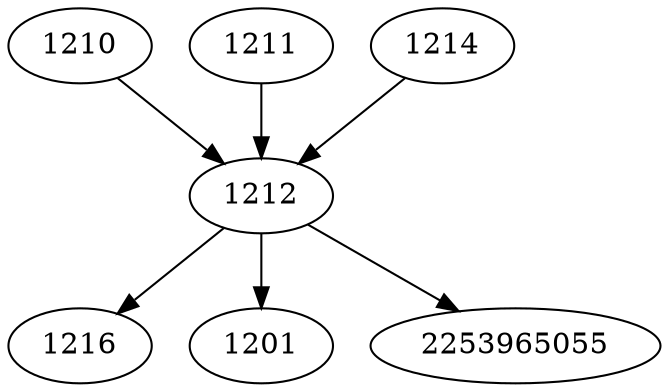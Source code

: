 strict digraph  {
1216;
1201;
1210;
1211;
1212;
1214;
2253965055;
1210 -> 1212;
1211 -> 1212;
1212 -> 2253965055;
1212 -> 1216;
1212 -> 1201;
1214 -> 1212;
}

